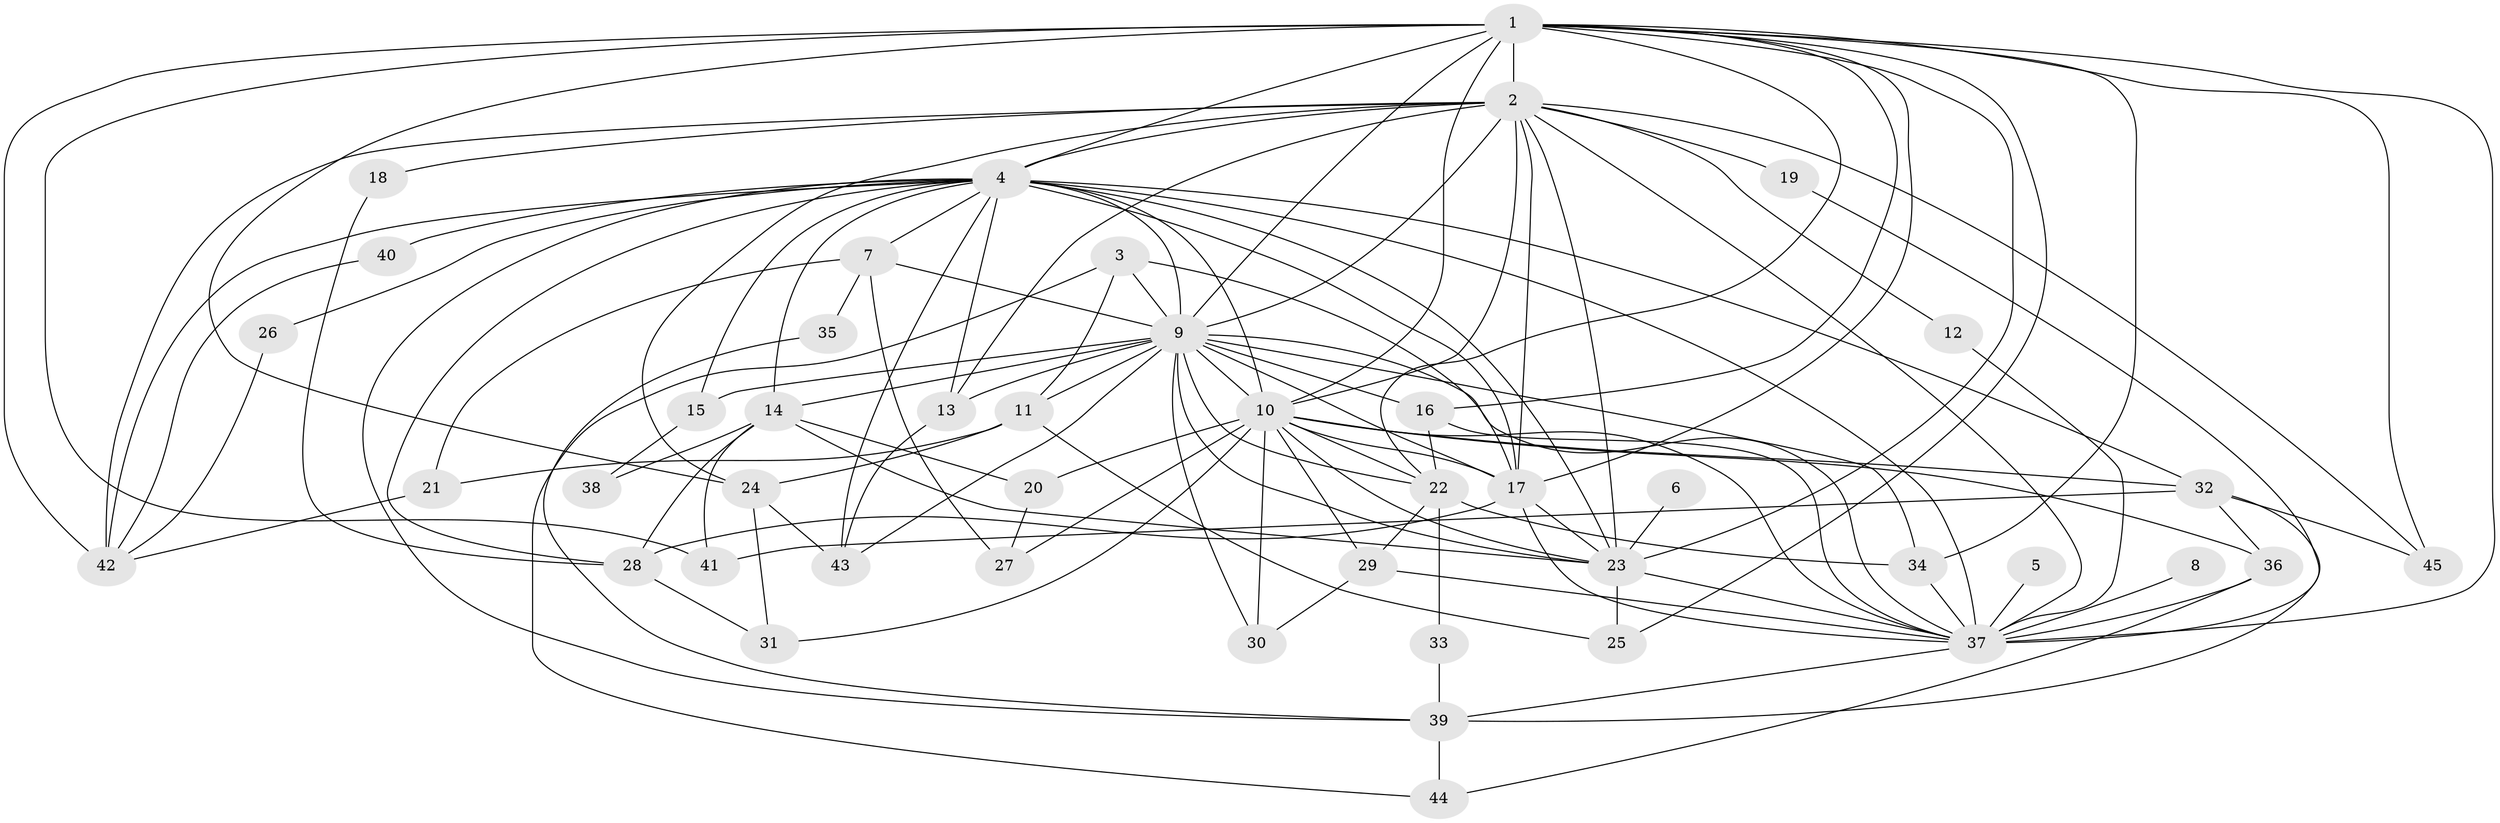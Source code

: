 // original degree distribution, {25: 0.02247191011235955, 15: 0.02247191011235955, 19: 0.011235955056179775, 24: 0.011235955056179775, 18: 0.011235955056179775, 12: 0.033707865168539325, 4: 0.10112359550561797, 3: 0.20224719101123595, 2: 0.48314606741573035, 5: 0.0449438202247191, 7: 0.033707865168539325, 6: 0.02247191011235955}
// Generated by graph-tools (version 1.1) at 2025/01/03/09/25 03:01:20]
// undirected, 45 vertices, 122 edges
graph export_dot {
graph [start="1"]
  node [color=gray90,style=filled];
  1;
  2;
  3;
  4;
  5;
  6;
  7;
  8;
  9;
  10;
  11;
  12;
  13;
  14;
  15;
  16;
  17;
  18;
  19;
  20;
  21;
  22;
  23;
  24;
  25;
  26;
  27;
  28;
  29;
  30;
  31;
  32;
  33;
  34;
  35;
  36;
  37;
  38;
  39;
  40;
  41;
  42;
  43;
  44;
  45;
  1 -- 2 [weight=4.0];
  1 -- 4 [weight=2.0];
  1 -- 9 [weight=2.0];
  1 -- 10 [weight=2.0];
  1 -- 16 [weight=1.0];
  1 -- 17 [weight=2.0];
  1 -- 22 [weight=1.0];
  1 -- 23 [weight=2.0];
  1 -- 24 [weight=2.0];
  1 -- 25 [weight=1.0];
  1 -- 34 [weight=1.0];
  1 -- 37 [weight=2.0];
  1 -- 41 [weight=1.0];
  1 -- 42 [weight=1.0];
  1 -- 45 [weight=1.0];
  2 -- 4 [weight=3.0];
  2 -- 9 [weight=3.0];
  2 -- 10 [weight=2.0];
  2 -- 12 [weight=1.0];
  2 -- 13 [weight=2.0];
  2 -- 17 [weight=2.0];
  2 -- 18 [weight=1.0];
  2 -- 19 [weight=1.0];
  2 -- 23 [weight=3.0];
  2 -- 24 [weight=1.0];
  2 -- 37 [weight=2.0];
  2 -- 42 [weight=3.0];
  2 -- 45 [weight=1.0];
  3 -- 9 [weight=1.0];
  3 -- 11 [weight=1.0];
  3 -- 17 [weight=1.0];
  3 -- 44 [weight=1.0];
  4 -- 7 [weight=1.0];
  4 -- 9 [weight=2.0];
  4 -- 10 [weight=1.0];
  4 -- 13 [weight=2.0];
  4 -- 14 [weight=1.0];
  4 -- 15 [weight=1.0];
  4 -- 17 [weight=1.0];
  4 -- 23 [weight=1.0];
  4 -- 26 [weight=1.0];
  4 -- 28 [weight=1.0];
  4 -- 32 [weight=1.0];
  4 -- 37 [weight=1.0];
  4 -- 39 [weight=1.0];
  4 -- 40 [weight=1.0];
  4 -- 42 [weight=1.0];
  4 -- 43 [weight=1.0];
  5 -- 37 [weight=1.0];
  6 -- 23 [weight=1.0];
  7 -- 9 [weight=2.0];
  7 -- 21 [weight=1.0];
  7 -- 27 [weight=2.0];
  7 -- 35 [weight=1.0];
  8 -- 37 [weight=1.0];
  9 -- 10 [weight=1.0];
  9 -- 11 [weight=1.0];
  9 -- 13 [weight=1.0];
  9 -- 14 [weight=1.0];
  9 -- 15 [weight=1.0];
  9 -- 16 [weight=1.0];
  9 -- 17 [weight=1.0];
  9 -- 22 [weight=1.0];
  9 -- 23 [weight=1.0];
  9 -- 30 [weight=1.0];
  9 -- 34 [weight=1.0];
  9 -- 37 [weight=3.0];
  9 -- 43 [weight=1.0];
  10 -- 17 [weight=2.0];
  10 -- 20 [weight=1.0];
  10 -- 22 [weight=1.0];
  10 -- 23 [weight=2.0];
  10 -- 27 [weight=1.0];
  10 -- 29 [weight=1.0];
  10 -- 30 [weight=1.0];
  10 -- 31 [weight=1.0];
  10 -- 32 [weight=1.0];
  10 -- 36 [weight=1.0];
  10 -- 37 [weight=1.0];
  11 -- 21 [weight=1.0];
  11 -- 24 [weight=1.0];
  11 -- 25 [weight=1.0];
  12 -- 37 [weight=1.0];
  13 -- 43 [weight=1.0];
  14 -- 20 [weight=1.0];
  14 -- 23 [weight=1.0];
  14 -- 28 [weight=1.0];
  14 -- 38 [weight=1.0];
  14 -- 41 [weight=1.0];
  15 -- 38 [weight=1.0];
  16 -- 22 [weight=1.0];
  16 -- 37 [weight=1.0];
  17 -- 23 [weight=1.0];
  17 -- 28 [weight=1.0];
  17 -- 37 [weight=1.0];
  18 -- 28 [weight=1.0];
  19 -- 37 [weight=1.0];
  20 -- 27 [weight=1.0];
  21 -- 42 [weight=1.0];
  22 -- 29 [weight=1.0];
  22 -- 33 [weight=1.0];
  22 -- 34 [weight=1.0];
  23 -- 25 [weight=1.0];
  23 -- 37 [weight=1.0];
  24 -- 31 [weight=1.0];
  24 -- 43 [weight=1.0];
  26 -- 42 [weight=1.0];
  28 -- 31 [weight=1.0];
  29 -- 30 [weight=1.0];
  29 -- 37 [weight=1.0];
  32 -- 36 [weight=1.0];
  32 -- 39 [weight=1.0];
  32 -- 41 [weight=1.0];
  32 -- 45 [weight=1.0];
  33 -- 39 [weight=1.0];
  34 -- 37 [weight=1.0];
  35 -- 39 [weight=1.0];
  36 -- 37 [weight=2.0];
  36 -- 44 [weight=1.0];
  37 -- 39 [weight=1.0];
  39 -- 44 [weight=1.0];
  40 -- 42 [weight=1.0];
}

